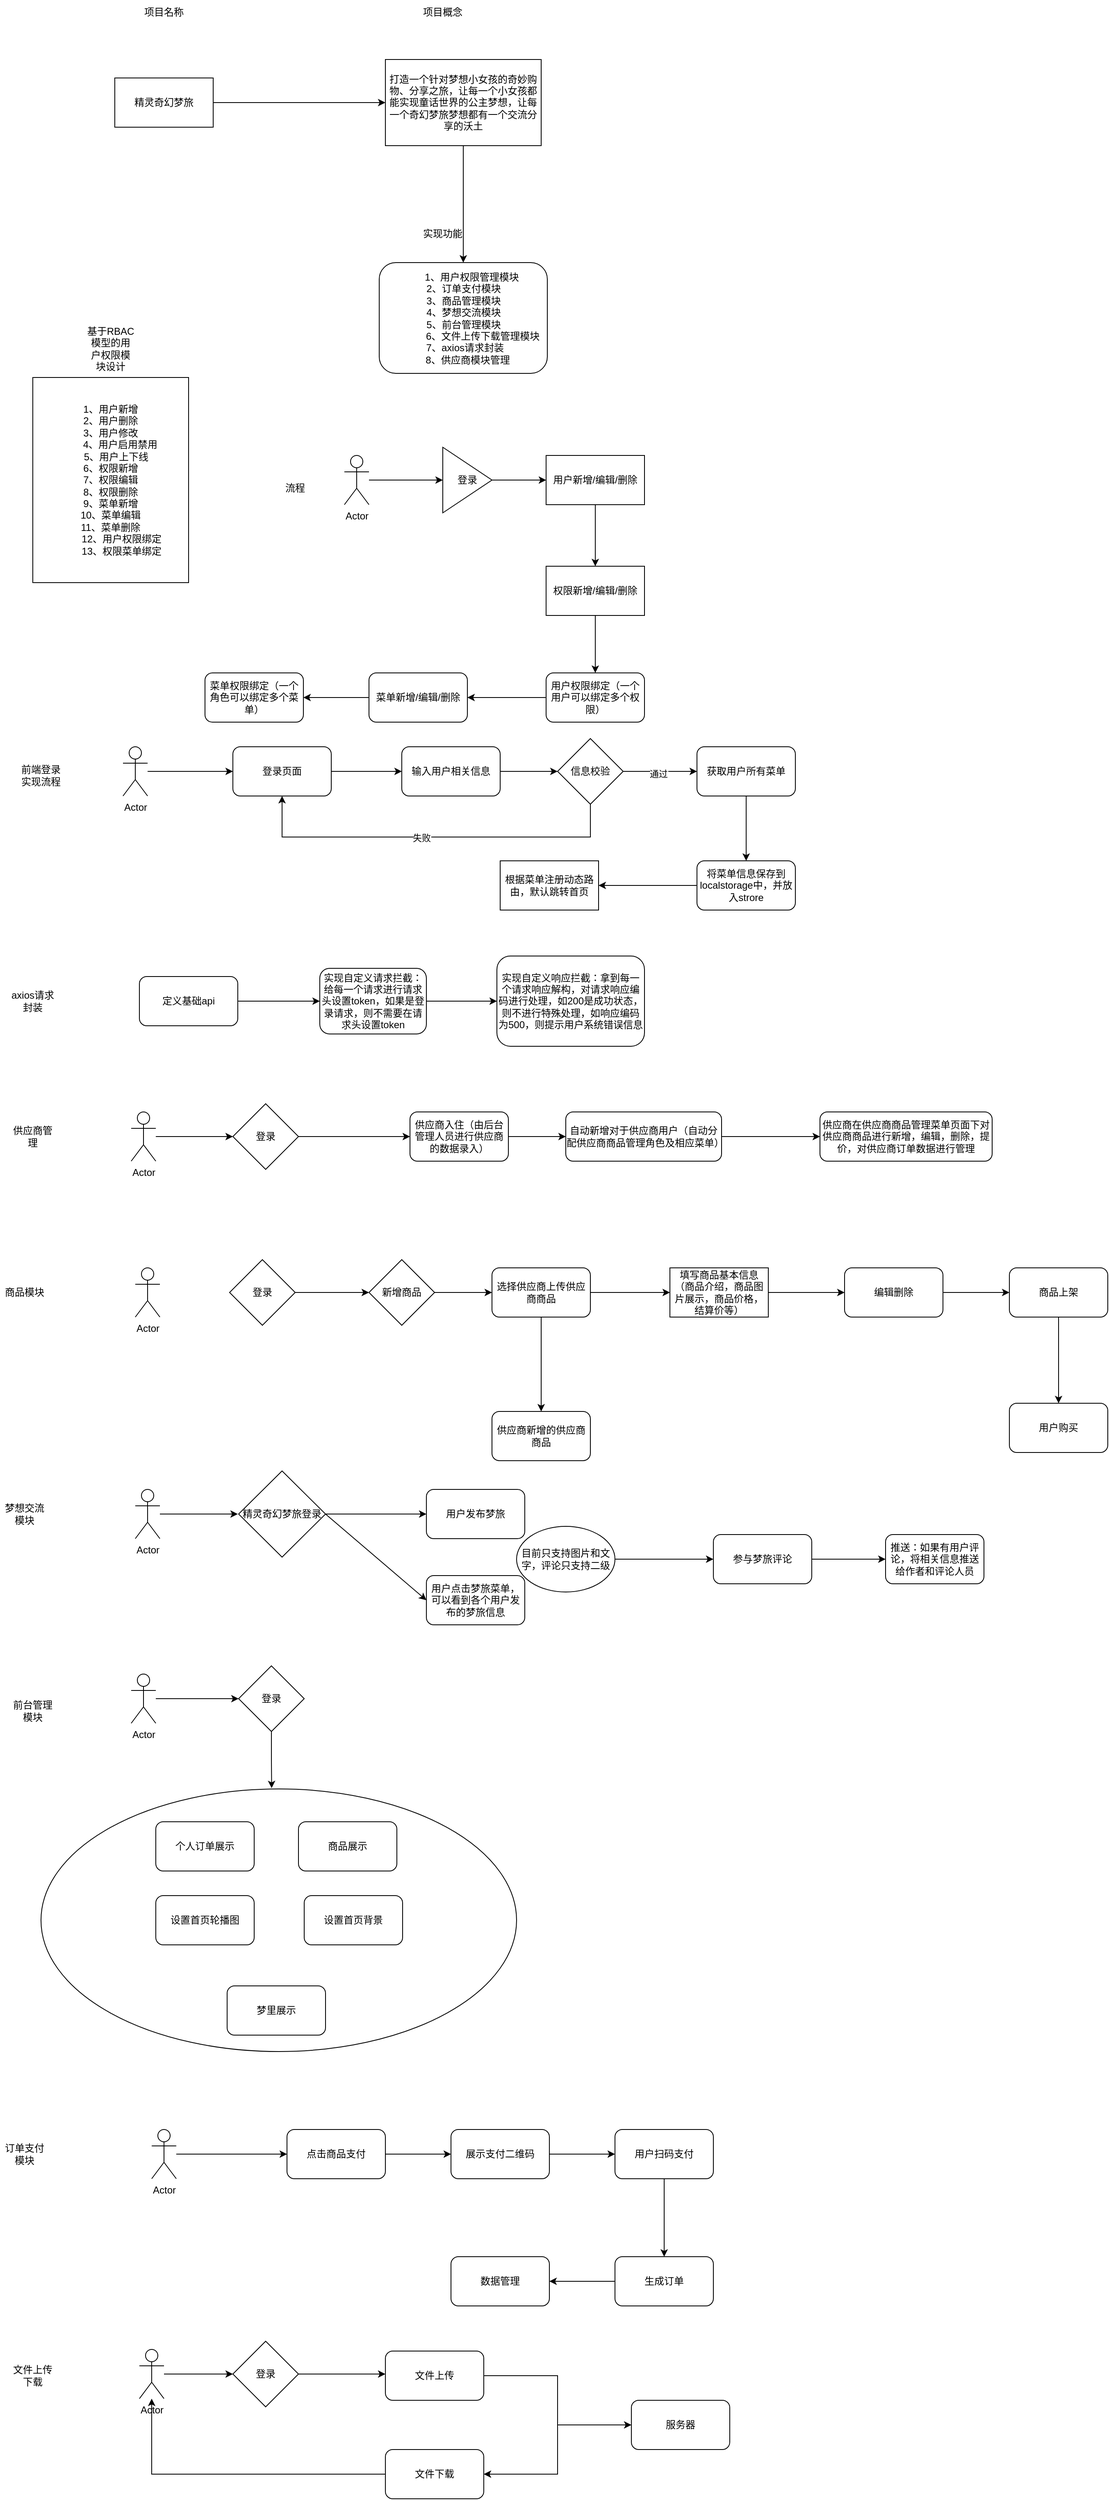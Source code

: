<mxfile version="24.7.7">
  <diagram id="C5RBs43oDa-KdzZeNtuy" name="Page-1">
    <mxGraphModel dx="1050" dy="522" grid="1" gridSize="10" guides="1" tooltips="1" connect="1" arrows="1" fold="1" page="1" pageScale="1" pageWidth="827" pageHeight="1169" math="0" shadow="0">
      <root>
        <mxCell id="WIyWlLk6GJQsqaUBKTNV-0" />
        <mxCell id="WIyWlLk6GJQsqaUBKTNV-1" parent="WIyWlLk6GJQsqaUBKTNV-0" />
        <mxCell id="3r6zsvW5G55fgNv5qknv-8" style="edgeStyle=orthogonalEdgeStyle;rounded=0;orthogonalLoop=1;jettySize=auto;html=1;entryX=0;entryY=0.5;entryDx=0;entryDy=0;" edge="1" parent="WIyWlLk6GJQsqaUBKTNV-1" source="3r6zsvW5G55fgNv5qknv-1" target="3r6zsvW5G55fgNv5qknv-6">
          <mxGeometry relative="1" as="geometry" />
        </mxCell>
        <mxCell id="3r6zsvW5G55fgNv5qknv-1" value="精灵奇幻梦旅" style="rounded=0;whiteSpace=wrap;html=1;" vertex="1" parent="WIyWlLk6GJQsqaUBKTNV-1">
          <mxGeometry x="150" y="155" width="120" height="60" as="geometry" />
        </mxCell>
        <mxCell id="3r6zsvW5G55fgNv5qknv-2" value="项目名称" style="text;html=1;align=center;verticalAlign=middle;whiteSpace=wrap;rounded=0;" vertex="1" parent="WIyWlLk6GJQsqaUBKTNV-1">
          <mxGeometry x="180" y="60" width="60" height="30" as="geometry" />
        </mxCell>
        <mxCell id="3r6zsvW5G55fgNv5qknv-5" value="项目概念" style="text;html=1;align=center;verticalAlign=middle;whiteSpace=wrap;rounded=0;" vertex="1" parent="WIyWlLk6GJQsqaUBKTNV-1">
          <mxGeometry x="520" y="60" width="60" height="30" as="geometry" />
        </mxCell>
        <mxCell id="3r6zsvW5G55fgNv5qknv-12" style="edgeStyle=orthogonalEdgeStyle;rounded=0;orthogonalLoop=1;jettySize=auto;html=1;entryX=0.5;entryY=0;entryDx=0;entryDy=0;" edge="1" parent="WIyWlLk6GJQsqaUBKTNV-1" source="3r6zsvW5G55fgNv5qknv-6" target="3r6zsvW5G55fgNv5qknv-9">
          <mxGeometry relative="1" as="geometry" />
        </mxCell>
        <mxCell id="3r6zsvW5G55fgNv5qknv-6" value="打造一个针对梦想小女孩的奇妙购物、分享之旅，让每一个小女孩都能实现童话世界的公主梦想，让每一个奇幻梦旅梦想都有一个交流分享的沃土" style="rounded=0;whiteSpace=wrap;html=1;" vertex="1" parent="WIyWlLk6GJQsqaUBKTNV-1">
          <mxGeometry x="480" y="132.5" width="190" height="105" as="geometry" />
        </mxCell>
        <mxCell id="3r6zsvW5G55fgNv5qknv-9" value="&amp;nbsp; &amp;nbsp; &amp;nbsp; 1、用户权限管理模块&lt;div&gt;2、订单支付模块&lt;/div&gt;&lt;div&gt;3、商品管理模块&lt;/div&gt;&lt;div&gt;4、梦想交流模块&lt;/div&gt;&lt;div&gt;5、前台管理模块&lt;/div&gt;&lt;div&gt;&amp;nbsp; &amp;nbsp; &amp;nbsp; &amp;nbsp; &amp;nbsp; &amp;nbsp; &amp;nbsp; 6、文件上传下载管理模块&lt;/div&gt;&lt;div&gt;&amp;nbsp;7、axios请求封装&lt;/div&gt;&lt;div&gt;&amp;nbsp; &amp;nbsp;8、供应商模块管理&lt;/div&gt;" style="rounded=1;whiteSpace=wrap;html=1;" vertex="1" parent="WIyWlLk6GJQsqaUBKTNV-1">
          <mxGeometry x="472.5" y="380" width="205" height="135" as="geometry" />
        </mxCell>
        <mxCell id="3r6zsvW5G55fgNv5qknv-10" value="实现功能" style="text;html=1;align=center;verticalAlign=middle;whiteSpace=wrap;rounded=0;" vertex="1" parent="WIyWlLk6GJQsqaUBKTNV-1">
          <mxGeometry x="520" y="330" width="60" height="30" as="geometry" />
        </mxCell>
        <mxCell id="3r6zsvW5G55fgNv5qknv-11" value="1、用户新增&lt;div&gt;2、用户删除&lt;/div&gt;&lt;div&gt;3、用户修改&lt;/div&gt;&lt;div&gt;&amp;nbsp; &amp;nbsp; &amp;nbsp; &amp;nbsp;4、用户启用禁用&lt;/div&gt;&lt;div&gt;&amp;nbsp; &amp;nbsp; 5、用户上下线&lt;/div&gt;&lt;div&gt;6、权限新增&lt;/div&gt;&lt;div&gt;7、权限编辑&lt;/div&gt;&lt;div&gt;8、权限删除&lt;/div&gt;&lt;div&gt;9、菜单新增&lt;/div&gt;&lt;div&gt;10、菜单编辑&lt;/div&gt;&lt;div&gt;11、菜单删除&lt;/div&gt;&lt;div&gt;&amp;nbsp; &amp;nbsp; &amp;nbsp; &amp;nbsp; 12、用户权限绑定&lt;/div&gt;&lt;div&gt;&amp;nbsp; &amp;nbsp; &amp;nbsp; &amp;nbsp; 13、权限菜单绑定&lt;/div&gt;" style="rounded=0;whiteSpace=wrap;html=1;" vertex="1" parent="WIyWlLk6GJQsqaUBKTNV-1">
          <mxGeometry x="50" y="520" width="190" height="250" as="geometry" />
        </mxCell>
        <mxCell id="3r6zsvW5G55fgNv5qknv-13" value="基于RBAC模型的用户权限模块设计" style="text;html=1;align=center;verticalAlign=middle;whiteSpace=wrap;rounded=0;" vertex="1" parent="WIyWlLk6GJQsqaUBKTNV-1">
          <mxGeometry x="115" y="470" width="60" height="30" as="geometry" />
        </mxCell>
        <mxCell id="3r6zsvW5G55fgNv5qknv-16" value="流程" style="text;html=1;align=center;verticalAlign=middle;whiteSpace=wrap;rounded=0;" vertex="1" parent="WIyWlLk6GJQsqaUBKTNV-1">
          <mxGeometry x="340" y="640" width="60" height="30" as="geometry" />
        </mxCell>
        <mxCell id="3r6zsvW5G55fgNv5qknv-20" value="" style="edgeStyle=orthogonalEdgeStyle;rounded=0;orthogonalLoop=1;jettySize=auto;html=1;" edge="1" parent="WIyWlLk6GJQsqaUBKTNV-1" source="3r6zsvW5G55fgNv5qknv-17" target="3r6zsvW5G55fgNv5qknv-18">
          <mxGeometry relative="1" as="geometry" />
        </mxCell>
        <mxCell id="3r6zsvW5G55fgNv5qknv-17" value="Actor" style="shape=umlActor;verticalLabelPosition=bottom;verticalAlign=top;html=1;outlineConnect=0;" vertex="1" parent="WIyWlLk6GJQsqaUBKTNV-1">
          <mxGeometry x="430" y="615" width="30" height="60" as="geometry" />
        </mxCell>
        <mxCell id="3r6zsvW5G55fgNv5qknv-22" value="" style="edgeStyle=orthogonalEdgeStyle;rounded=0;orthogonalLoop=1;jettySize=auto;html=1;" edge="1" parent="WIyWlLk6GJQsqaUBKTNV-1" source="3r6zsvW5G55fgNv5qknv-18" target="3r6zsvW5G55fgNv5qknv-21">
          <mxGeometry relative="1" as="geometry" />
        </mxCell>
        <mxCell id="3r6zsvW5G55fgNv5qknv-18" value="登录" style="triangle;whiteSpace=wrap;html=1;" vertex="1" parent="WIyWlLk6GJQsqaUBKTNV-1">
          <mxGeometry x="550" y="605" width="60" height="80" as="geometry" />
        </mxCell>
        <mxCell id="3r6zsvW5G55fgNv5qknv-24" style="edgeStyle=orthogonalEdgeStyle;rounded=0;orthogonalLoop=1;jettySize=auto;html=1;entryX=0.5;entryY=0;entryDx=0;entryDy=0;" edge="1" parent="WIyWlLk6GJQsqaUBKTNV-1" source="3r6zsvW5G55fgNv5qknv-21" target="3r6zsvW5G55fgNv5qknv-23">
          <mxGeometry relative="1" as="geometry" />
        </mxCell>
        <mxCell id="3r6zsvW5G55fgNv5qknv-21" value="用户新增/编辑/删除" style="rounded=0;whiteSpace=wrap;html=1;" vertex="1" parent="WIyWlLk6GJQsqaUBKTNV-1">
          <mxGeometry x="676" y="615" width="120" height="60" as="geometry" />
        </mxCell>
        <mxCell id="3r6zsvW5G55fgNv5qknv-26" style="edgeStyle=orthogonalEdgeStyle;rounded=0;orthogonalLoop=1;jettySize=auto;html=1;entryX=0.5;entryY=0;entryDx=0;entryDy=0;" edge="1" parent="WIyWlLk6GJQsqaUBKTNV-1" source="3r6zsvW5G55fgNv5qknv-23" target="3r6zsvW5G55fgNv5qknv-25">
          <mxGeometry relative="1" as="geometry" />
        </mxCell>
        <mxCell id="3r6zsvW5G55fgNv5qknv-23" value="权限新增/编辑/删除" style="rounded=0;whiteSpace=wrap;html=1;" vertex="1" parent="WIyWlLk6GJQsqaUBKTNV-1">
          <mxGeometry x="676" y="750" width="120" height="60" as="geometry" />
        </mxCell>
        <mxCell id="3r6zsvW5G55fgNv5qknv-28" style="edgeStyle=orthogonalEdgeStyle;rounded=0;orthogonalLoop=1;jettySize=auto;html=1;entryX=1;entryY=0.5;entryDx=0;entryDy=0;" edge="1" parent="WIyWlLk6GJQsqaUBKTNV-1" source="3r6zsvW5G55fgNv5qknv-25" target="3r6zsvW5G55fgNv5qknv-27">
          <mxGeometry relative="1" as="geometry" />
        </mxCell>
        <mxCell id="3r6zsvW5G55fgNv5qknv-25" value="用户权限绑定（一个用户可以绑定多个权限）" style="rounded=1;whiteSpace=wrap;html=1;" vertex="1" parent="WIyWlLk6GJQsqaUBKTNV-1">
          <mxGeometry x="676" y="880" width="120" height="60" as="geometry" />
        </mxCell>
        <mxCell id="3r6zsvW5G55fgNv5qknv-30" style="edgeStyle=orthogonalEdgeStyle;rounded=0;orthogonalLoop=1;jettySize=auto;html=1;entryX=1;entryY=0.5;entryDx=0;entryDy=0;" edge="1" parent="WIyWlLk6GJQsqaUBKTNV-1" source="3r6zsvW5G55fgNv5qknv-27" target="3r6zsvW5G55fgNv5qknv-29">
          <mxGeometry relative="1" as="geometry" />
        </mxCell>
        <mxCell id="3r6zsvW5G55fgNv5qknv-27" value="菜单新增/编辑/删除" style="rounded=1;whiteSpace=wrap;html=1;" vertex="1" parent="WIyWlLk6GJQsqaUBKTNV-1">
          <mxGeometry x="460" y="880" width="120" height="60" as="geometry" />
        </mxCell>
        <mxCell id="3r6zsvW5G55fgNv5qknv-29" value="菜单权限绑定（一个角色可以绑定多个菜单）" style="rounded=1;whiteSpace=wrap;html=1;" vertex="1" parent="WIyWlLk6GJQsqaUBKTNV-1">
          <mxGeometry x="260" y="880" width="120" height="60" as="geometry" />
        </mxCell>
        <mxCell id="3r6zsvW5G55fgNv5qknv-31" value="前端登录实现流程" style="text;html=1;align=center;verticalAlign=middle;whiteSpace=wrap;rounded=0;" vertex="1" parent="WIyWlLk6GJQsqaUBKTNV-1">
          <mxGeometry x="30" y="990" width="60" height="30" as="geometry" />
        </mxCell>
        <mxCell id="3r6zsvW5G55fgNv5qknv-36" value="" style="edgeStyle=orthogonalEdgeStyle;rounded=0;orthogonalLoop=1;jettySize=auto;html=1;" edge="1" parent="WIyWlLk6GJQsqaUBKTNV-1" source="3r6zsvW5G55fgNv5qknv-32" target="3r6zsvW5G55fgNv5qknv-35">
          <mxGeometry relative="1" as="geometry" />
        </mxCell>
        <mxCell id="3r6zsvW5G55fgNv5qknv-32" value="Actor" style="shape=umlActor;verticalLabelPosition=bottom;verticalAlign=top;html=1;outlineConnect=0;" vertex="1" parent="WIyWlLk6GJQsqaUBKTNV-1">
          <mxGeometry x="160" y="970" width="30" height="60" as="geometry" />
        </mxCell>
        <mxCell id="3r6zsvW5G55fgNv5qknv-38" value="" style="edgeStyle=orthogonalEdgeStyle;rounded=0;orthogonalLoop=1;jettySize=auto;html=1;" edge="1" parent="WIyWlLk6GJQsqaUBKTNV-1" source="3r6zsvW5G55fgNv5qknv-35" target="3r6zsvW5G55fgNv5qknv-37">
          <mxGeometry relative="1" as="geometry" />
        </mxCell>
        <mxCell id="3r6zsvW5G55fgNv5qknv-35" value="登录页面" style="rounded=1;whiteSpace=wrap;html=1;" vertex="1" parent="WIyWlLk6GJQsqaUBKTNV-1">
          <mxGeometry x="294" y="970" width="120" height="60" as="geometry" />
        </mxCell>
        <mxCell id="3r6zsvW5G55fgNv5qknv-40" value="" style="edgeStyle=orthogonalEdgeStyle;rounded=0;orthogonalLoop=1;jettySize=auto;html=1;" edge="1" parent="WIyWlLk6GJQsqaUBKTNV-1" source="3r6zsvW5G55fgNv5qknv-37" target="3r6zsvW5G55fgNv5qknv-39">
          <mxGeometry relative="1" as="geometry" />
        </mxCell>
        <mxCell id="3r6zsvW5G55fgNv5qknv-37" value="输入用户相关信息" style="rounded=1;whiteSpace=wrap;html=1;" vertex="1" parent="WIyWlLk6GJQsqaUBKTNV-1">
          <mxGeometry x="500" y="970" width="120" height="60" as="geometry" />
        </mxCell>
        <mxCell id="3r6zsvW5G55fgNv5qknv-42" value="" style="edgeStyle=orthogonalEdgeStyle;rounded=0;orthogonalLoop=1;jettySize=auto;html=1;" edge="1" parent="WIyWlLk6GJQsqaUBKTNV-1" source="3r6zsvW5G55fgNv5qknv-39" target="3r6zsvW5G55fgNv5qknv-41">
          <mxGeometry relative="1" as="geometry" />
        </mxCell>
        <mxCell id="3r6zsvW5G55fgNv5qknv-43" value="通过" style="edgeLabel;html=1;align=center;verticalAlign=middle;resizable=0;points=[];" vertex="1" connectable="0" parent="3r6zsvW5G55fgNv5qknv-42">
          <mxGeometry x="-0.04" y="-3" relative="1" as="geometry">
            <mxPoint as="offset" />
          </mxGeometry>
        </mxCell>
        <mxCell id="3r6zsvW5G55fgNv5qknv-44" style="edgeStyle=orthogonalEdgeStyle;rounded=0;orthogonalLoop=1;jettySize=auto;html=1;entryX=0.5;entryY=1;entryDx=0;entryDy=0;" edge="1" parent="WIyWlLk6GJQsqaUBKTNV-1" source="3r6zsvW5G55fgNv5qknv-39" target="3r6zsvW5G55fgNv5qknv-35">
          <mxGeometry relative="1" as="geometry">
            <mxPoint x="300" y="1080" as="targetPoint" />
            <Array as="points">
              <mxPoint x="730" y="1080" />
              <mxPoint x="354" y="1080" />
            </Array>
          </mxGeometry>
        </mxCell>
        <mxCell id="3r6zsvW5G55fgNv5qknv-45" value="失败" style="edgeLabel;html=1;align=center;verticalAlign=middle;resizable=0;points=[];" vertex="1" connectable="0" parent="3r6zsvW5G55fgNv5qknv-44">
          <mxGeometry x="0.059" y="1" relative="1" as="geometry">
            <mxPoint as="offset" />
          </mxGeometry>
        </mxCell>
        <mxCell id="3r6zsvW5G55fgNv5qknv-39" value="信息校验" style="rhombus;whiteSpace=wrap;html=1;" vertex="1" parent="WIyWlLk6GJQsqaUBKTNV-1">
          <mxGeometry x="690" y="960" width="80" height="80" as="geometry" />
        </mxCell>
        <mxCell id="3r6zsvW5G55fgNv5qknv-49" style="edgeStyle=orthogonalEdgeStyle;rounded=0;orthogonalLoop=1;jettySize=auto;html=1;entryX=0.5;entryY=0;entryDx=0;entryDy=0;" edge="1" parent="WIyWlLk6GJQsqaUBKTNV-1" source="3r6zsvW5G55fgNv5qknv-41" target="3r6zsvW5G55fgNv5qknv-48">
          <mxGeometry relative="1" as="geometry" />
        </mxCell>
        <mxCell id="3r6zsvW5G55fgNv5qknv-41" value="获取用户所有菜单" style="rounded=1;whiteSpace=wrap;html=1;" vertex="1" parent="WIyWlLk6GJQsqaUBKTNV-1">
          <mxGeometry x="860" y="970" width="120" height="60" as="geometry" />
        </mxCell>
        <mxCell id="3r6zsvW5G55fgNv5qknv-46" value="根据菜单注册动态路由，默认跳转首页" style="rounded=0;whiteSpace=wrap;html=1;" vertex="1" parent="WIyWlLk6GJQsqaUBKTNV-1">
          <mxGeometry x="620" y="1109" width="120" height="60" as="geometry" />
        </mxCell>
        <mxCell id="3r6zsvW5G55fgNv5qknv-53" style="edgeStyle=orthogonalEdgeStyle;rounded=0;orthogonalLoop=1;jettySize=auto;html=1;entryX=1;entryY=0.5;entryDx=0;entryDy=0;" edge="1" parent="WIyWlLk6GJQsqaUBKTNV-1" source="3r6zsvW5G55fgNv5qknv-48" target="3r6zsvW5G55fgNv5qknv-46">
          <mxGeometry relative="1" as="geometry" />
        </mxCell>
        <mxCell id="3r6zsvW5G55fgNv5qknv-48" value="将菜单信息保存到localstorage中，并放入strore" style="rounded=1;whiteSpace=wrap;html=1;" vertex="1" parent="WIyWlLk6GJQsqaUBKTNV-1">
          <mxGeometry x="860" y="1109" width="120" height="60" as="geometry" />
        </mxCell>
        <mxCell id="3r6zsvW5G55fgNv5qknv-54" value="axios请求封装" style="text;html=1;align=center;verticalAlign=middle;whiteSpace=wrap;rounded=0;" vertex="1" parent="WIyWlLk6GJQsqaUBKTNV-1">
          <mxGeometry x="20" y="1265" width="60" height="30" as="geometry" />
        </mxCell>
        <mxCell id="3r6zsvW5G55fgNv5qknv-58" style="edgeStyle=orthogonalEdgeStyle;rounded=0;orthogonalLoop=1;jettySize=auto;html=1;" edge="1" parent="WIyWlLk6GJQsqaUBKTNV-1" source="3r6zsvW5G55fgNv5qknv-55" target="3r6zsvW5G55fgNv5qknv-56">
          <mxGeometry relative="1" as="geometry" />
        </mxCell>
        <mxCell id="3r6zsvW5G55fgNv5qknv-55" value="定义基础api" style="rounded=1;whiteSpace=wrap;html=1;" vertex="1" parent="WIyWlLk6GJQsqaUBKTNV-1">
          <mxGeometry x="180" y="1250" width="120" height="60" as="geometry" />
        </mxCell>
        <mxCell id="3r6zsvW5G55fgNv5qknv-59" style="edgeStyle=orthogonalEdgeStyle;rounded=0;orthogonalLoop=1;jettySize=auto;html=1;" edge="1" parent="WIyWlLk6GJQsqaUBKTNV-1" source="3r6zsvW5G55fgNv5qknv-56" target="3r6zsvW5G55fgNv5qknv-57">
          <mxGeometry relative="1" as="geometry" />
        </mxCell>
        <mxCell id="3r6zsvW5G55fgNv5qknv-56" value="实现自定义请求拦截：给每一个请求进行请求头设置token，如果是登录请求，则不需要在请求头设置token" style="rounded=1;whiteSpace=wrap;html=1;" vertex="1" parent="WIyWlLk6GJQsqaUBKTNV-1">
          <mxGeometry x="400" y="1240" width="130" height="80" as="geometry" />
        </mxCell>
        <mxCell id="3r6zsvW5G55fgNv5qknv-57" value="实现自定义响应拦截：拿到每一个请求响应解构，对请求响应编码进行处理，如200是成功状态，则不进行特殊处理，如响应编码为500，则提示用户系统错误信息" style="rounded=1;whiteSpace=wrap;html=1;" vertex="1" parent="WIyWlLk6GJQsqaUBKTNV-1">
          <mxGeometry x="616" y="1225" width="180" height="110" as="geometry" />
        </mxCell>
        <mxCell id="3r6zsvW5G55fgNv5qknv-60" value="供应商管理" style="text;html=1;align=center;verticalAlign=middle;whiteSpace=wrap;rounded=0;" vertex="1" parent="WIyWlLk6GJQsqaUBKTNV-1">
          <mxGeometry x="20" y="1430" width="60" height="30" as="geometry" />
        </mxCell>
        <mxCell id="3r6zsvW5G55fgNv5qknv-63" style="edgeStyle=orthogonalEdgeStyle;rounded=0;orthogonalLoop=1;jettySize=auto;html=1;entryX=0;entryY=0.5;entryDx=0;entryDy=0;" edge="1" parent="WIyWlLk6GJQsqaUBKTNV-1" source="3r6zsvW5G55fgNv5qknv-61" target="3r6zsvW5G55fgNv5qknv-62">
          <mxGeometry relative="1" as="geometry" />
        </mxCell>
        <mxCell id="3r6zsvW5G55fgNv5qknv-61" value="Actor" style="shape=umlActor;verticalLabelPosition=bottom;verticalAlign=top;html=1;outlineConnect=0;" vertex="1" parent="WIyWlLk6GJQsqaUBKTNV-1">
          <mxGeometry x="170" y="1415" width="30" height="60" as="geometry" />
        </mxCell>
        <mxCell id="3r6zsvW5G55fgNv5qknv-65" style="edgeStyle=orthogonalEdgeStyle;rounded=0;orthogonalLoop=1;jettySize=auto;html=1;entryX=0;entryY=0.5;entryDx=0;entryDy=0;" edge="1" parent="WIyWlLk6GJQsqaUBKTNV-1" source="3r6zsvW5G55fgNv5qknv-62" target="3r6zsvW5G55fgNv5qknv-64">
          <mxGeometry relative="1" as="geometry" />
        </mxCell>
        <mxCell id="3r6zsvW5G55fgNv5qknv-62" value="登录" style="rhombus;whiteSpace=wrap;html=1;" vertex="1" parent="WIyWlLk6GJQsqaUBKTNV-1">
          <mxGeometry x="294" y="1405" width="80" height="80" as="geometry" />
        </mxCell>
        <mxCell id="3r6zsvW5G55fgNv5qknv-70" style="edgeStyle=orthogonalEdgeStyle;rounded=0;orthogonalLoop=1;jettySize=auto;html=1;entryX=0;entryY=0.5;entryDx=0;entryDy=0;" edge="1" parent="WIyWlLk6GJQsqaUBKTNV-1" source="3r6zsvW5G55fgNv5qknv-64" target="3r6zsvW5G55fgNv5qknv-69">
          <mxGeometry relative="1" as="geometry" />
        </mxCell>
        <mxCell id="3r6zsvW5G55fgNv5qknv-64" value="供应商入住（由后台管理人员进行供应商的数据录入）" style="rounded=1;whiteSpace=wrap;html=1;" vertex="1" parent="WIyWlLk6GJQsqaUBKTNV-1">
          <mxGeometry x="510" y="1415" width="120" height="60" as="geometry" />
        </mxCell>
        <mxCell id="3r6zsvW5G55fgNv5qknv-73" style="edgeStyle=orthogonalEdgeStyle;rounded=0;orthogonalLoop=1;jettySize=auto;html=1;" edge="1" parent="WIyWlLk6GJQsqaUBKTNV-1" source="3r6zsvW5G55fgNv5qknv-69" target="3r6zsvW5G55fgNv5qknv-72">
          <mxGeometry relative="1" as="geometry" />
        </mxCell>
        <mxCell id="3r6zsvW5G55fgNv5qknv-69" value="自动新增对于供应商用户（自动分配供应商商品管理角色及相应菜单）" style="rounded=1;whiteSpace=wrap;html=1;" vertex="1" parent="WIyWlLk6GJQsqaUBKTNV-1">
          <mxGeometry x="700" y="1415" width="190" height="60" as="geometry" />
        </mxCell>
        <mxCell id="3r6zsvW5G55fgNv5qknv-72" value="供应商在供应商商品管理菜单页面下对供应商商品进行新增，编辑，删除，提价，对供应商订单数据进行管理" style="rounded=1;whiteSpace=wrap;html=1;" vertex="1" parent="WIyWlLk6GJQsqaUBKTNV-1">
          <mxGeometry x="1010" y="1415" width="210" height="60" as="geometry" />
        </mxCell>
        <mxCell id="3r6zsvW5G55fgNv5qknv-74" value="商品模块" style="text;html=1;align=center;verticalAlign=middle;whiteSpace=wrap;rounded=0;" vertex="1" parent="WIyWlLk6GJQsqaUBKTNV-1">
          <mxGeometry x="10" y="1620" width="60" height="30" as="geometry" />
        </mxCell>
        <mxCell id="3r6zsvW5G55fgNv5qknv-75" value="Actor" style="shape=umlActor;verticalLabelPosition=bottom;verticalAlign=top;html=1;outlineConnect=0;" vertex="1" parent="WIyWlLk6GJQsqaUBKTNV-1">
          <mxGeometry x="175" y="1605" width="30" height="60" as="geometry" />
        </mxCell>
        <mxCell id="3r6zsvW5G55fgNv5qknv-79" style="edgeStyle=orthogonalEdgeStyle;rounded=0;orthogonalLoop=1;jettySize=auto;html=1;entryX=0;entryY=0.5;entryDx=0;entryDy=0;" edge="1" parent="WIyWlLk6GJQsqaUBKTNV-1" source="3r6zsvW5G55fgNv5qknv-76" target="3r6zsvW5G55fgNv5qknv-78">
          <mxGeometry relative="1" as="geometry" />
        </mxCell>
        <mxCell id="3r6zsvW5G55fgNv5qknv-76" value="登录" style="rhombus;whiteSpace=wrap;html=1;" vertex="1" parent="WIyWlLk6GJQsqaUBKTNV-1">
          <mxGeometry x="290" y="1595" width="80" height="80" as="geometry" />
        </mxCell>
        <mxCell id="3r6zsvW5G55fgNv5qknv-81" style="edgeStyle=orthogonalEdgeStyle;rounded=0;orthogonalLoop=1;jettySize=auto;html=1;entryX=0;entryY=0.5;entryDx=0;entryDy=0;" edge="1" parent="WIyWlLk6GJQsqaUBKTNV-1" source="3r6zsvW5G55fgNv5qknv-78" target="3r6zsvW5G55fgNv5qknv-80">
          <mxGeometry relative="1" as="geometry" />
        </mxCell>
        <mxCell id="3r6zsvW5G55fgNv5qknv-78" value="新增商品" style="rhombus;whiteSpace=wrap;html=1;" vertex="1" parent="WIyWlLk6GJQsqaUBKTNV-1">
          <mxGeometry x="460" y="1595" width="80" height="80" as="geometry" />
        </mxCell>
        <mxCell id="3r6zsvW5G55fgNv5qknv-83" style="edgeStyle=orthogonalEdgeStyle;rounded=0;orthogonalLoop=1;jettySize=auto;html=1;entryX=0;entryY=0.5;entryDx=0;entryDy=0;" edge="1" parent="WIyWlLk6GJQsqaUBKTNV-1" source="3r6zsvW5G55fgNv5qknv-80" target="3r6zsvW5G55fgNv5qknv-82">
          <mxGeometry relative="1" as="geometry" />
        </mxCell>
        <mxCell id="3r6zsvW5G55fgNv5qknv-85" style="edgeStyle=orthogonalEdgeStyle;rounded=0;orthogonalLoop=1;jettySize=auto;html=1;" edge="1" parent="WIyWlLk6GJQsqaUBKTNV-1" source="3r6zsvW5G55fgNv5qknv-80" target="3r6zsvW5G55fgNv5qknv-84">
          <mxGeometry relative="1" as="geometry" />
        </mxCell>
        <mxCell id="3r6zsvW5G55fgNv5qknv-80" value="选择供应商上传供应商商品" style="rounded=1;whiteSpace=wrap;html=1;" vertex="1" parent="WIyWlLk6GJQsqaUBKTNV-1">
          <mxGeometry x="610" y="1605" width="120" height="60" as="geometry" />
        </mxCell>
        <mxCell id="3r6zsvW5G55fgNv5qknv-87" style="edgeStyle=orthogonalEdgeStyle;rounded=0;orthogonalLoop=1;jettySize=auto;html=1;" edge="1" parent="WIyWlLk6GJQsqaUBKTNV-1" source="3r6zsvW5G55fgNv5qknv-82" target="3r6zsvW5G55fgNv5qknv-86">
          <mxGeometry relative="1" as="geometry" />
        </mxCell>
        <mxCell id="3r6zsvW5G55fgNv5qknv-82" value="填写商品基本信息（商品介绍，商品图片展示，商品价格，结算价等）" style="rounded=0;whiteSpace=wrap;html=1;" vertex="1" parent="WIyWlLk6GJQsqaUBKTNV-1">
          <mxGeometry x="827" y="1605" width="120" height="60" as="geometry" />
        </mxCell>
        <mxCell id="3r6zsvW5G55fgNv5qknv-84" value="供应商新增的供应商商品" style="rounded=1;whiteSpace=wrap;html=1;" vertex="1" parent="WIyWlLk6GJQsqaUBKTNV-1">
          <mxGeometry x="610" y="1780" width="120" height="60" as="geometry" />
        </mxCell>
        <mxCell id="3r6zsvW5G55fgNv5qknv-92" value="" style="edgeStyle=orthogonalEdgeStyle;rounded=0;orthogonalLoop=1;jettySize=auto;html=1;" edge="1" parent="WIyWlLk6GJQsqaUBKTNV-1" source="3r6zsvW5G55fgNv5qknv-86" target="3r6zsvW5G55fgNv5qknv-88">
          <mxGeometry relative="1" as="geometry" />
        </mxCell>
        <mxCell id="3r6zsvW5G55fgNv5qknv-86" value="编辑删除" style="rounded=1;whiteSpace=wrap;html=1;" vertex="1" parent="WIyWlLk6GJQsqaUBKTNV-1">
          <mxGeometry x="1040" y="1605" width="120" height="60" as="geometry" />
        </mxCell>
        <mxCell id="3r6zsvW5G55fgNv5qknv-91" value="" style="edgeStyle=orthogonalEdgeStyle;rounded=0;orthogonalLoop=1;jettySize=auto;html=1;" edge="1" parent="WIyWlLk6GJQsqaUBKTNV-1" source="3r6zsvW5G55fgNv5qknv-88" target="3r6zsvW5G55fgNv5qknv-89">
          <mxGeometry relative="1" as="geometry" />
        </mxCell>
        <mxCell id="3r6zsvW5G55fgNv5qknv-88" value="商品上架" style="rounded=1;whiteSpace=wrap;html=1;" vertex="1" parent="WIyWlLk6GJQsqaUBKTNV-1">
          <mxGeometry x="1241" y="1605" width="120" height="60" as="geometry" />
        </mxCell>
        <mxCell id="3r6zsvW5G55fgNv5qknv-89" value="用户购买" style="rounded=1;whiteSpace=wrap;html=1;" vertex="1" parent="WIyWlLk6GJQsqaUBKTNV-1">
          <mxGeometry x="1241" y="1770" width="120" height="60" as="geometry" />
        </mxCell>
        <mxCell id="3r6zsvW5G55fgNv5qknv-93" value="梦想交流 模块" style="text;html=1;align=center;verticalAlign=middle;whiteSpace=wrap;rounded=0;" vertex="1" parent="WIyWlLk6GJQsqaUBKTNV-1">
          <mxGeometry x="10" y="1890" width="60" height="30" as="geometry" />
        </mxCell>
        <mxCell id="3r6zsvW5G55fgNv5qknv-96" style="edgeStyle=orthogonalEdgeStyle;rounded=0;orthogonalLoop=1;jettySize=auto;html=1;" edge="1" parent="WIyWlLk6GJQsqaUBKTNV-1" source="3r6zsvW5G55fgNv5qknv-94">
          <mxGeometry relative="1" as="geometry">
            <mxPoint x="300" y="1905" as="targetPoint" />
          </mxGeometry>
        </mxCell>
        <mxCell id="3r6zsvW5G55fgNv5qknv-94" value="Actor" style="shape=umlActor;verticalLabelPosition=bottom;verticalAlign=top;html=1;outlineConnect=0;" vertex="1" parent="WIyWlLk6GJQsqaUBKTNV-1">
          <mxGeometry x="175" y="1875" width="30" height="60" as="geometry" />
        </mxCell>
        <mxCell id="3r6zsvW5G55fgNv5qknv-99" style="edgeStyle=orthogonalEdgeStyle;rounded=0;orthogonalLoop=1;jettySize=auto;html=1;" edge="1" parent="WIyWlLk6GJQsqaUBKTNV-1" source="3r6zsvW5G55fgNv5qknv-95" target="3r6zsvW5G55fgNv5qknv-97">
          <mxGeometry relative="1" as="geometry" />
        </mxCell>
        <mxCell id="3r6zsvW5G55fgNv5qknv-95" value="精灵奇幻梦旅登录" style="rhombus;whiteSpace=wrap;html=1;" vertex="1" parent="WIyWlLk6GJQsqaUBKTNV-1">
          <mxGeometry x="301" y="1852.5" width="106" height="105" as="geometry" />
        </mxCell>
        <mxCell id="3r6zsvW5G55fgNv5qknv-97" value="用户发布梦旅" style="rounded=1;whiteSpace=wrap;html=1;" vertex="1" parent="WIyWlLk6GJQsqaUBKTNV-1">
          <mxGeometry x="530" y="1875" width="120" height="60" as="geometry" />
        </mxCell>
        <mxCell id="3r6zsvW5G55fgNv5qknv-98" value="用户点击梦旅菜单，可以看到各个用户发布的梦旅信息" style="rounded=1;whiteSpace=wrap;html=1;" vertex="1" parent="WIyWlLk6GJQsqaUBKTNV-1">
          <mxGeometry x="530" y="1980" width="120" height="60" as="geometry" />
        </mxCell>
        <mxCell id="3r6zsvW5G55fgNv5qknv-102" value="" style="endArrow=classic;html=1;rounded=0;exitX=1;exitY=0.5;exitDx=0;exitDy=0;entryX=0;entryY=0.5;entryDx=0;entryDy=0;" edge="1" parent="WIyWlLk6GJQsqaUBKTNV-1" source="3r6zsvW5G55fgNv5qknv-95" target="3r6zsvW5G55fgNv5qknv-98">
          <mxGeometry width="50" height="50" relative="1" as="geometry">
            <mxPoint x="470" y="2070" as="sourcePoint" />
            <mxPoint x="520" y="2020" as="targetPoint" />
          </mxGeometry>
        </mxCell>
        <mxCell id="3r6zsvW5G55fgNv5qknv-107" style="edgeStyle=orthogonalEdgeStyle;rounded=0;orthogonalLoop=1;jettySize=auto;html=1;entryX=0;entryY=0.5;entryDx=0;entryDy=0;" edge="1" parent="WIyWlLk6GJQsqaUBKTNV-1" source="3r6zsvW5G55fgNv5qknv-103" target="3r6zsvW5G55fgNv5qknv-106">
          <mxGeometry relative="1" as="geometry" />
        </mxCell>
        <mxCell id="3r6zsvW5G55fgNv5qknv-103" value="参与梦旅评论" style="rounded=1;whiteSpace=wrap;html=1;" vertex="1" parent="WIyWlLk6GJQsqaUBKTNV-1">
          <mxGeometry x="880" y="1930" width="120" height="60" as="geometry" />
        </mxCell>
        <mxCell id="3r6zsvW5G55fgNv5qknv-105" style="edgeStyle=orthogonalEdgeStyle;rounded=0;orthogonalLoop=1;jettySize=auto;html=1;" edge="1" parent="WIyWlLk6GJQsqaUBKTNV-1" source="3r6zsvW5G55fgNv5qknv-104" target="3r6zsvW5G55fgNv5qknv-103">
          <mxGeometry relative="1" as="geometry" />
        </mxCell>
        <mxCell id="3r6zsvW5G55fgNv5qknv-104" value="目前只支持图片和文字，评论只支持二级" style="ellipse;whiteSpace=wrap;html=1;" vertex="1" parent="WIyWlLk6GJQsqaUBKTNV-1">
          <mxGeometry x="640" y="1920" width="120" height="80" as="geometry" />
        </mxCell>
        <mxCell id="3r6zsvW5G55fgNv5qknv-106" value="推送：如果有用户评论，将相关信息推送给作者和评论人员" style="rounded=1;whiteSpace=wrap;html=1;" vertex="1" parent="WIyWlLk6GJQsqaUBKTNV-1">
          <mxGeometry x="1090" y="1930" width="120" height="60" as="geometry" />
        </mxCell>
        <mxCell id="3r6zsvW5G55fgNv5qknv-108" value="前台管理模块" style="text;html=1;align=center;verticalAlign=middle;whiteSpace=wrap;rounded=0;" vertex="1" parent="WIyWlLk6GJQsqaUBKTNV-1">
          <mxGeometry x="20" y="2130" width="60" height="30" as="geometry" />
        </mxCell>
        <mxCell id="3r6zsvW5G55fgNv5qknv-118" style="edgeStyle=orthogonalEdgeStyle;rounded=0;orthogonalLoop=1;jettySize=auto;html=1;" edge="1" parent="WIyWlLk6GJQsqaUBKTNV-1" source="3r6zsvW5G55fgNv5qknv-109" target="3r6zsvW5G55fgNv5qknv-110">
          <mxGeometry relative="1" as="geometry" />
        </mxCell>
        <mxCell id="3r6zsvW5G55fgNv5qknv-109" value="Actor" style="shape=umlActor;verticalLabelPosition=bottom;verticalAlign=top;html=1;outlineConnect=0;" vertex="1" parent="WIyWlLk6GJQsqaUBKTNV-1">
          <mxGeometry x="170" y="2100" width="30" height="60" as="geometry" />
        </mxCell>
        <mxCell id="3r6zsvW5G55fgNv5qknv-110" value="登录" style="rhombus;whiteSpace=wrap;html=1;" vertex="1" parent="WIyWlLk6GJQsqaUBKTNV-1">
          <mxGeometry x="301" y="2090" width="80" height="80" as="geometry" />
        </mxCell>
        <mxCell id="3r6zsvW5G55fgNv5qknv-117" value="" style="ellipse;whiteSpace=wrap;html=1;" vertex="1" parent="WIyWlLk6GJQsqaUBKTNV-1">
          <mxGeometry x="60" y="2240" width="580" height="320" as="geometry" />
        </mxCell>
        <mxCell id="3r6zsvW5G55fgNv5qknv-116" value="个人订单展示" style="rounded=1;whiteSpace=wrap;html=1;" vertex="1" parent="WIyWlLk6GJQsqaUBKTNV-1">
          <mxGeometry x="200" y="2280" width="120" height="60" as="geometry" />
        </mxCell>
        <mxCell id="3r6zsvW5G55fgNv5qknv-114" value="商品展示" style="rounded=1;whiteSpace=wrap;html=1;" vertex="1" parent="WIyWlLk6GJQsqaUBKTNV-1">
          <mxGeometry x="374" y="2280" width="120" height="60" as="geometry" />
        </mxCell>
        <mxCell id="3r6zsvW5G55fgNv5qknv-111" value="设置首页轮播图" style="rounded=1;whiteSpace=wrap;html=1;" vertex="1" parent="WIyWlLk6GJQsqaUBKTNV-1">
          <mxGeometry x="200" y="2370" width="120" height="60" as="geometry" />
        </mxCell>
        <mxCell id="3r6zsvW5G55fgNv5qknv-112" value="设置首页背景" style="rounded=1;whiteSpace=wrap;html=1;" vertex="1" parent="WIyWlLk6GJQsqaUBKTNV-1">
          <mxGeometry x="381" y="2370" width="120" height="60" as="geometry" />
        </mxCell>
        <mxCell id="3r6zsvW5G55fgNv5qknv-115" value="梦里展示" style="rounded=1;whiteSpace=wrap;html=1;" vertex="1" parent="WIyWlLk6GJQsqaUBKTNV-1">
          <mxGeometry x="287" y="2480" width="120" height="60" as="geometry" />
        </mxCell>
        <mxCell id="3r6zsvW5G55fgNv5qknv-119" style="edgeStyle=orthogonalEdgeStyle;rounded=0;orthogonalLoop=1;jettySize=auto;html=1;entryX=0.485;entryY=-0.003;entryDx=0;entryDy=0;entryPerimeter=0;" edge="1" parent="WIyWlLk6GJQsqaUBKTNV-1" source="3r6zsvW5G55fgNv5qknv-110" target="3r6zsvW5G55fgNv5qknv-117">
          <mxGeometry relative="1" as="geometry" />
        </mxCell>
        <mxCell id="3r6zsvW5G55fgNv5qknv-120" value="订单支付模块" style="text;html=1;align=center;verticalAlign=middle;whiteSpace=wrap;rounded=0;" vertex="1" parent="WIyWlLk6GJQsqaUBKTNV-1">
          <mxGeometry x="10" y="2670" width="60" height="30" as="geometry" />
        </mxCell>
        <mxCell id="3r6zsvW5G55fgNv5qknv-128" style="edgeStyle=orthogonalEdgeStyle;rounded=0;orthogonalLoop=1;jettySize=auto;html=1;entryX=0;entryY=0.5;entryDx=0;entryDy=0;" edge="1" parent="WIyWlLk6GJQsqaUBKTNV-1" source="3r6zsvW5G55fgNv5qknv-121" target="3r6zsvW5G55fgNv5qknv-122">
          <mxGeometry relative="1" as="geometry" />
        </mxCell>
        <mxCell id="3r6zsvW5G55fgNv5qknv-121" value="Actor" style="shape=umlActor;verticalLabelPosition=bottom;verticalAlign=top;html=1;outlineConnect=0;" vertex="1" parent="WIyWlLk6GJQsqaUBKTNV-1">
          <mxGeometry x="195" y="2655" width="30" height="60" as="geometry" />
        </mxCell>
        <mxCell id="3r6zsvW5G55fgNv5qknv-129" style="edgeStyle=orthogonalEdgeStyle;rounded=0;orthogonalLoop=1;jettySize=auto;html=1;" edge="1" parent="WIyWlLk6GJQsqaUBKTNV-1" source="3r6zsvW5G55fgNv5qknv-122" target="3r6zsvW5G55fgNv5qknv-126">
          <mxGeometry relative="1" as="geometry" />
        </mxCell>
        <mxCell id="3r6zsvW5G55fgNv5qknv-122" value="点击商品支付" style="rounded=1;whiteSpace=wrap;html=1;" vertex="1" parent="WIyWlLk6GJQsqaUBKTNV-1">
          <mxGeometry x="360" y="2655" width="120" height="60" as="geometry" />
        </mxCell>
        <mxCell id="3r6zsvW5G55fgNv5qknv-130" style="edgeStyle=orthogonalEdgeStyle;rounded=0;orthogonalLoop=1;jettySize=auto;html=1;" edge="1" parent="WIyWlLk6GJQsqaUBKTNV-1" source="3r6zsvW5G55fgNv5qknv-126" target="3r6zsvW5G55fgNv5qknv-127">
          <mxGeometry relative="1" as="geometry" />
        </mxCell>
        <mxCell id="3r6zsvW5G55fgNv5qknv-126" value="展示支付二维码" style="rounded=1;whiteSpace=wrap;html=1;" vertex="1" parent="WIyWlLk6GJQsqaUBKTNV-1">
          <mxGeometry x="560" y="2655" width="120" height="60" as="geometry" />
        </mxCell>
        <mxCell id="3r6zsvW5G55fgNv5qknv-132" style="edgeStyle=orthogonalEdgeStyle;rounded=0;orthogonalLoop=1;jettySize=auto;html=1;entryX=0.5;entryY=0;entryDx=0;entryDy=0;" edge="1" parent="WIyWlLk6GJQsqaUBKTNV-1" source="3r6zsvW5G55fgNv5qknv-127" target="3r6zsvW5G55fgNv5qknv-131">
          <mxGeometry relative="1" as="geometry" />
        </mxCell>
        <mxCell id="3r6zsvW5G55fgNv5qknv-127" value="用户扫码支付" style="rounded=1;whiteSpace=wrap;html=1;" vertex="1" parent="WIyWlLk6GJQsqaUBKTNV-1">
          <mxGeometry x="760" y="2655" width="120" height="60" as="geometry" />
        </mxCell>
        <mxCell id="3r6zsvW5G55fgNv5qknv-134" style="edgeStyle=orthogonalEdgeStyle;rounded=0;orthogonalLoop=1;jettySize=auto;html=1;" edge="1" parent="WIyWlLk6GJQsqaUBKTNV-1" source="3r6zsvW5G55fgNv5qknv-131" target="3r6zsvW5G55fgNv5qknv-133">
          <mxGeometry relative="1" as="geometry" />
        </mxCell>
        <mxCell id="3r6zsvW5G55fgNv5qknv-131" value="生成订单" style="rounded=1;whiteSpace=wrap;html=1;" vertex="1" parent="WIyWlLk6GJQsqaUBKTNV-1">
          <mxGeometry x="760" y="2810" width="120" height="60" as="geometry" />
        </mxCell>
        <mxCell id="3r6zsvW5G55fgNv5qknv-133" value="数据管理" style="rounded=1;whiteSpace=wrap;html=1;" vertex="1" parent="WIyWlLk6GJQsqaUBKTNV-1">
          <mxGeometry x="560" y="2810" width="120" height="60" as="geometry" />
        </mxCell>
        <mxCell id="3r6zsvW5G55fgNv5qknv-135" value="文件上传下载" style="text;html=1;align=center;verticalAlign=middle;whiteSpace=wrap;rounded=0;" vertex="1" parent="WIyWlLk6GJQsqaUBKTNV-1">
          <mxGeometry x="20" y="2940" width="60" height="30" as="geometry" />
        </mxCell>
        <mxCell id="3r6zsvW5G55fgNv5qknv-143" style="edgeStyle=orthogonalEdgeStyle;rounded=0;orthogonalLoop=1;jettySize=auto;html=1;entryX=0;entryY=0.5;entryDx=0;entryDy=0;" edge="1" parent="WIyWlLk6GJQsqaUBKTNV-1" source="3r6zsvW5G55fgNv5qknv-136" target="3r6zsvW5G55fgNv5qknv-137">
          <mxGeometry relative="1" as="geometry" />
        </mxCell>
        <mxCell id="3r6zsvW5G55fgNv5qknv-136" value="Actor" style="shape=umlActor;verticalLabelPosition=bottom;verticalAlign=top;html=1;outlineConnect=0;" vertex="1" parent="WIyWlLk6GJQsqaUBKTNV-1">
          <mxGeometry x="180" y="2923" width="30" height="60" as="geometry" />
        </mxCell>
        <mxCell id="3r6zsvW5G55fgNv5qknv-144" style="edgeStyle=orthogonalEdgeStyle;rounded=0;orthogonalLoop=1;jettySize=auto;html=1;" edge="1" parent="WIyWlLk6GJQsqaUBKTNV-1" source="3r6zsvW5G55fgNv5qknv-137">
          <mxGeometry relative="1" as="geometry">
            <mxPoint x="480" y="2953" as="targetPoint" />
          </mxGeometry>
        </mxCell>
        <mxCell id="3r6zsvW5G55fgNv5qknv-137" value="登录" style="rhombus;whiteSpace=wrap;html=1;" vertex="1" parent="WIyWlLk6GJQsqaUBKTNV-1">
          <mxGeometry x="294" y="2913" width="80" height="80" as="geometry" />
        </mxCell>
        <mxCell id="3r6zsvW5G55fgNv5qknv-141" style="edgeStyle=orthogonalEdgeStyle;rounded=0;orthogonalLoop=1;jettySize=auto;html=1;entryX=0;entryY=0.5;entryDx=0;entryDy=0;" edge="1" parent="WIyWlLk6GJQsqaUBKTNV-1" source="3r6zsvW5G55fgNv5qknv-138" target="3r6zsvW5G55fgNv5qknv-139">
          <mxGeometry relative="1" as="geometry" />
        </mxCell>
        <mxCell id="3r6zsvW5G55fgNv5qknv-138" value="文件上传" style="rounded=1;whiteSpace=wrap;html=1;" vertex="1" parent="WIyWlLk6GJQsqaUBKTNV-1">
          <mxGeometry x="480" y="2925" width="120" height="60" as="geometry" />
        </mxCell>
        <mxCell id="3r6zsvW5G55fgNv5qknv-142" style="edgeStyle=orthogonalEdgeStyle;rounded=0;orthogonalLoop=1;jettySize=auto;html=1;entryX=1;entryY=0.5;entryDx=0;entryDy=0;" edge="1" parent="WIyWlLk6GJQsqaUBKTNV-1" source="3r6zsvW5G55fgNv5qknv-139" target="3r6zsvW5G55fgNv5qknv-140">
          <mxGeometry relative="1" as="geometry" />
        </mxCell>
        <mxCell id="3r6zsvW5G55fgNv5qknv-139" value="服务器" style="rounded=1;whiteSpace=wrap;html=1;" vertex="1" parent="WIyWlLk6GJQsqaUBKTNV-1">
          <mxGeometry x="780" y="2985" width="120" height="60" as="geometry" />
        </mxCell>
        <mxCell id="3r6zsvW5G55fgNv5qknv-145" style="edgeStyle=orthogonalEdgeStyle;rounded=0;orthogonalLoop=1;jettySize=auto;html=1;" edge="1" parent="WIyWlLk6GJQsqaUBKTNV-1" source="3r6zsvW5G55fgNv5qknv-140" target="3r6zsvW5G55fgNv5qknv-136">
          <mxGeometry relative="1" as="geometry" />
        </mxCell>
        <mxCell id="3r6zsvW5G55fgNv5qknv-140" value="文件下载" style="rounded=1;whiteSpace=wrap;html=1;" vertex="1" parent="WIyWlLk6GJQsqaUBKTNV-1">
          <mxGeometry x="480" y="3045" width="120" height="60" as="geometry" />
        </mxCell>
      </root>
    </mxGraphModel>
  </diagram>
</mxfile>
